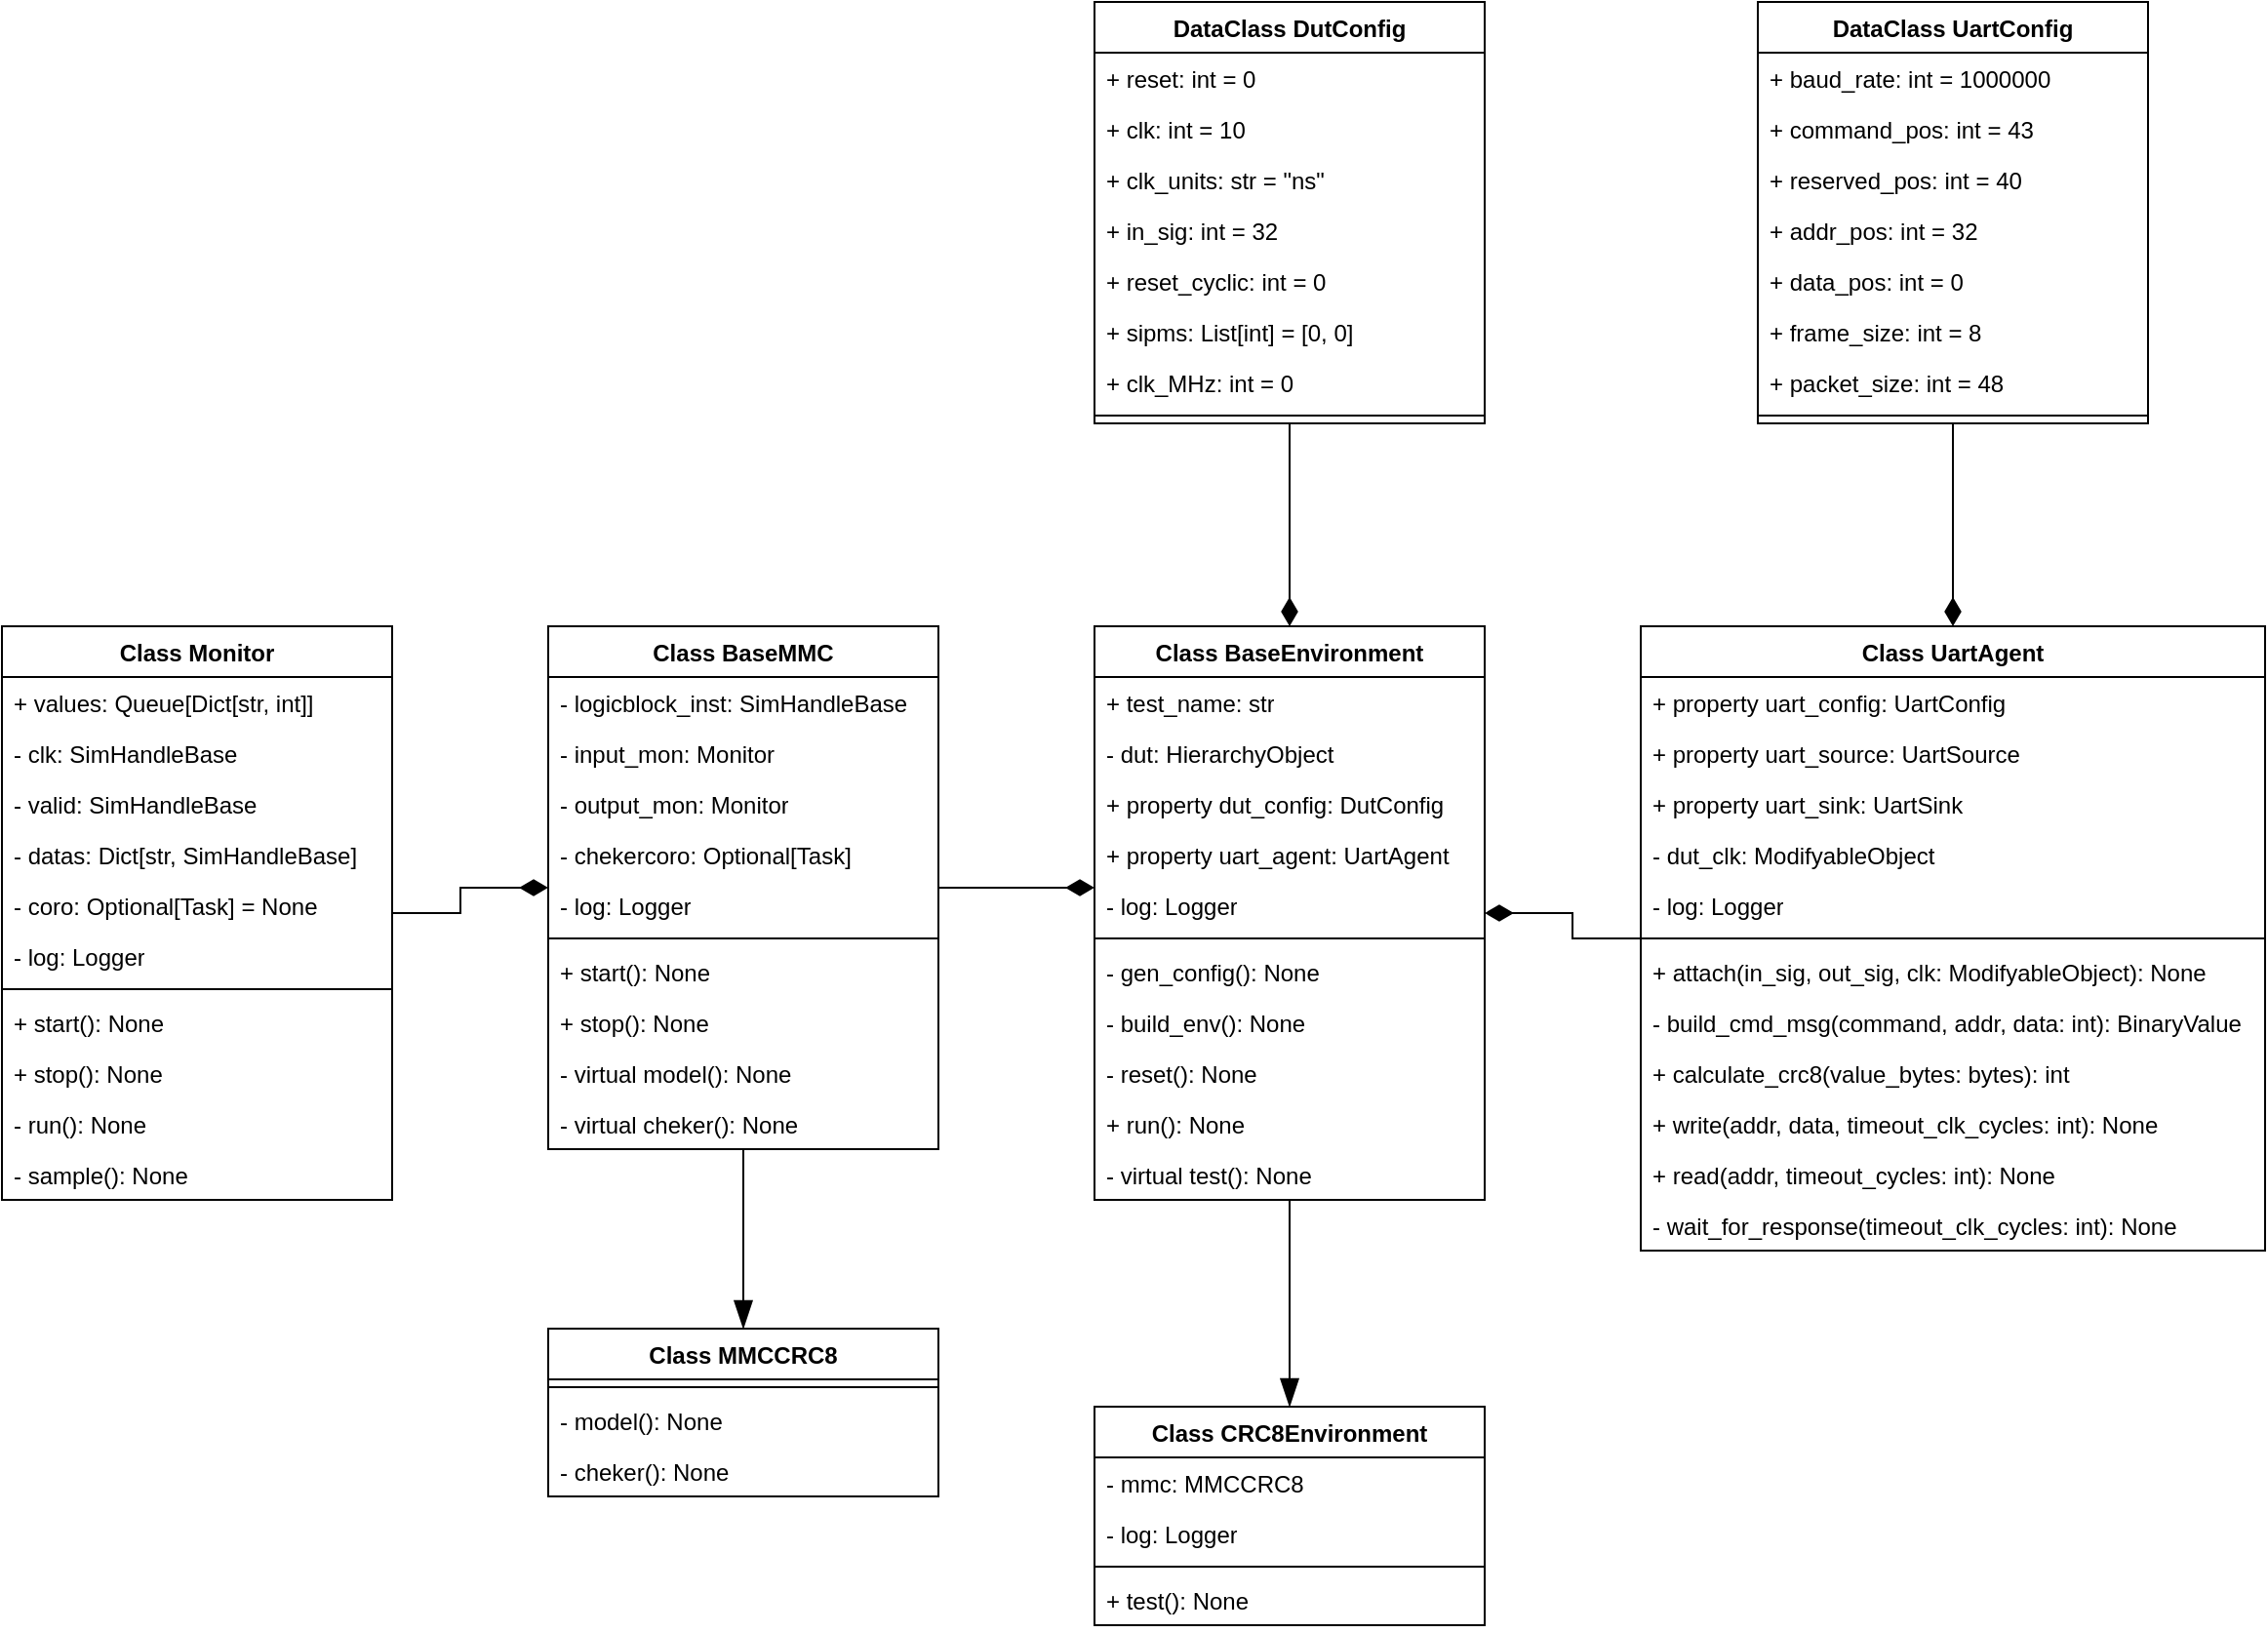<mxfile version="24.6.4" type="device">
  <diagram name="Page-1" id="F2ZsAoHiV-PUN_cPkCtB">
    <mxGraphModel dx="2583" dy="1136" grid="1" gridSize="10" guides="1" tooltips="1" connect="1" arrows="1" fold="1" page="1" pageScale="1" pageWidth="827" pageHeight="1169" math="0" shadow="0">
      <root>
        <mxCell id="0" />
        <mxCell id="1" parent="0" />
        <mxCell id="u92r6_KShtN7L8rAh1pT-31" style="edgeStyle=orthogonalEdgeStyle;rounded=0;orthogonalLoop=1;jettySize=auto;html=1;endSize=12;endArrow=blockThin;endFill=1;" edge="1" parent="1" source="uyQuNE3rtDT2LCzS4sLl-1" target="u92r6_KShtN7L8rAh1pT-19">
          <mxGeometry relative="1" as="geometry">
            <Array as="points">
              <mxPoint x="410" y="842" />
            </Array>
          </mxGeometry>
        </mxCell>
        <mxCell id="uyQuNE3rtDT2LCzS4sLl-1" value="Class BaseEnvironment" style="swimlane;fontStyle=1;align=center;verticalAlign=top;childLayout=stackLayout;horizontal=1;startSize=26;horizontalStack=0;resizeParent=1;resizeParentMax=0;resizeLast=0;collapsible=1;marginBottom=0;whiteSpace=wrap;html=1;" parent="1" vertex="1">
          <mxGeometry x="320" y="360" width="200" height="294" as="geometry" />
        </mxCell>
        <mxCell id="uyQuNE3rtDT2LCzS4sLl-2" value="+ test_name: str" style="text;strokeColor=none;fillColor=none;align=left;verticalAlign=top;spacingLeft=4;spacingRight=4;overflow=hidden;rotatable=0;points=[[0,0.5],[1,0.5]];portConstraint=eastwest;whiteSpace=wrap;html=1;" parent="uyQuNE3rtDT2LCzS4sLl-1" vertex="1">
          <mxGeometry y="26" width="200" height="26" as="geometry" />
        </mxCell>
        <mxCell id="uyQuNE3rtDT2LCzS4sLl-5" value="- dut: HierarchyObject" style="text;strokeColor=none;fillColor=none;align=left;verticalAlign=top;spacingLeft=4;spacingRight=4;overflow=hidden;rotatable=0;points=[[0,0.5],[1,0.5]];portConstraint=eastwest;whiteSpace=wrap;html=1;" parent="uyQuNE3rtDT2LCzS4sLl-1" vertex="1">
          <mxGeometry y="52" width="200" height="26" as="geometry" />
        </mxCell>
        <mxCell id="uyQuNE3rtDT2LCzS4sLl-6" value="+ property dut_config: DutConfig" style="text;strokeColor=none;fillColor=none;align=left;verticalAlign=top;spacingLeft=4;spacingRight=4;overflow=hidden;rotatable=0;points=[[0,0.5],[1,0.5]];portConstraint=eastwest;whiteSpace=wrap;html=1;" parent="uyQuNE3rtDT2LCzS4sLl-1" vertex="1">
          <mxGeometry y="78" width="200" height="26" as="geometry" />
        </mxCell>
        <mxCell id="uyQuNE3rtDT2LCzS4sLl-7" value="+ property uart_agent: UartAgent" style="text;strokeColor=none;fillColor=none;align=left;verticalAlign=top;spacingLeft=4;spacingRight=4;overflow=hidden;rotatable=0;points=[[0,0.5],[1,0.5]];portConstraint=eastwest;whiteSpace=wrap;html=1;" parent="uyQuNE3rtDT2LCzS4sLl-1" vertex="1">
          <mxGeometry y="104" width="200" height="26" as="geometry" />
        </mxCell>
        <mxCell id="u92r6_KShtN7L8rAh1pT-1" value="- log: Logger" style="text;strokeColor=none;fillColor=none;align=left;verticalAlign=top;spacingLeft=4;spacingRight=4;overflow=hidden;rotatable=0;points=[[0,0.5],[1,0.5]];portConstraint=eastwest;whiteSpace=wrap;html=1;" vertex="1" parent="uyQuNE3rtDT2LCzS4sLl-1">
          <mxGeometry y="130" width="200" height="26" as="geometry" />
        </mxCell>
        <mxCell id="uyQuNE3rtDT2LCzS4sLl-3" value="" style="line;strokeWidth=1;fillColor=none;align=left;verticalAlign=middle;spacingTop=-1;spacingLeft=3;spacingRight=3;rotatable=0;labelPosition=right;points=[];portConstraint=eastwest;strokeColor=inherit;" parent="uyQuNE3rtDT2LCzS4sLl-1" vertex="1">
          <mxGeometry y="156" width="200" height="8" as="geometry" />
        </mxCell>
        <mxCell id="uyQuNE3rtDT2LCzS4sLl-4" value="- gen_config(): None" style="text;strokeColor=none;fillColor=none;align=left;verticalAlign=top;spacingLeft=4;spacingRight=4;overflow=hidden;rotatable=0;points=[[0,0.5],[1,0.5]];portConstraint=eastwest;whiteSpace=wrap;html=1;" parent="uyQuNE3rtDT2LCzS4sLl-1" vertex="1">
          <mxGeometry y="164" width="200" height="26" as="geometry" />
        </mxCell>
        <mxCell id="uyQuNE3rtDT2LCzS4sLl-8" value="- build_env(): None" style="text;strokeColor=none;fillColor=none;align=left;verticalAlign=top;spacingLeft=4;spacingRight=4;overflow=hidden;rotatable=0;points=[[0,0.5],[1,0.5]];portConstraint=eastwest;whiteSpace=wrap;html=1;" parent="uyQuNE3rtDT2LCzS4sLl-1" vertex="1">
          <mxGeometry y="190" width="200" height="26" as="geometry" />
        </mxCell>
        <mxCell id="uyQuNE3rtDT2LCzS4sLl-9" value="- reset(): None" style="text;strokeColor=none;fillColor=none;align=left;verticalAlign=top;spacingLeft=4;spacingRight=4;overflow=hidden;rotatable=0;points=[[0,0.5],[1,0.5]];portConstraint=eastwest;whiteSpace=wrap;html=1;" parent="uyQuNE3rtDT2LCzS4sLl-1" vertex="1">
          <mxGeometry y="216" width="200" height="26" as="geometry" />
        </mxCell>
        <mxCell id="uyQuNE3rtDT2LCzS4sLl-10" value="+ run(): None" style="text;strokeColor=none;fillColor=none;align=left;verticalAlign=top;spacingLeft=4;spacingRight=4;overflow=hidden;rotatable=0;points=[[0,0.5],[1,0.5]];portConstraint=eastwest;whiteSpace=wrap;html=1;" parent="uyQuNE3rtDT2LCzS4sLl-1" vertex="1">
          <mxGeometry y="242" width="200" height="26" as="geometry" />
        </mxCell>
        <mxCell id="uyQuNE3rtDT2LCzS4sLl-11" value="- virtual test(): None" style="text;strokeColor=none;fillColor=none;align=left;verticalAlign=top;spacingLeft=4;spacingRight=4;overflow=hidden;rotatable=0;points=[[0,0.5],[1,0.5]];portConstraint=eastwest;whiteSpace=wrap;html=1;" parent="uyQuNE3rtDT2LCzS4sLl-1" vertex="1">
          <mxGeometry y="268" width="200" height="26" as="geometry" />
        </mxCell>
        <mxCell id="uyQuNE3rtDT2LCzS4sLl-23" style="edgeStyle=orthogonalEdgeStyle;rounded=0;orthogonalLoop=1;jettySize=auto;html=1;endArrow=diamondThin;endFill=1;endSize=12;" parent="1" source="uyQuNE3rtDT2LCzS4sLl-12" target="uyQuNE3rtDT2LCzS4sLl-1" edge="1">
          <mxGeometry relative="1" as="geometry" />
        </mxCell>
        <mxCell id="uyQuNE3rtDT2LCzS4sLl-12" value="Class UartAgent" style="swimlane;fontStyle=1;align=center;verticalAlign=top;childLayout=stackLayout;horizontal=1;startSize=26;horizontalStack=0;resizeParent=1;resizeParentMax=0;resizeLast=0;collapsible=1;marginBottom=0;whiteSpace=wrap;html=1;" parent="1" vertex="1">
          <mxGeometry x="600" y="360" width="320" height="320" as="geometry" />
        </mxCell>
        <mxCell id="uyQuNE3rtDT2LCzS4sLl-13" value="+ property uart_config: UartConfig" style="text;strokeColor=none;fillColor=none;align=left;verticalAlign=top;spacingLeft=4;spacingRight=4;overflow=hidden;rotatable=0;points=[[0,0.5],[1,0.5]];portConstraint=eastwest;whiteSpace=wrap;html=1;" parent="uyQuNE3rtDT2LCzS4sLl-12" vertex="1">
          <mxGeometry y="26" width="320" height="26" as="geometry" />
        </mxCell>
        <mxCell id="uyQuNE3rtDT2LCzS4sLl-14" value="+ property uart_source: UartSource" style="text;strokeColor=none;fillColor=none;align=left;verticalAlign=top;spacingLeft=4;spacingRight=4;overflow=hidden;rotatable=0;points=[[0,0.5],[1,0.5]];portConstraint=eastwest;whiteSpace=wrap;html=1;" parent="uyQuNE3rtDT2LCzS4sLl-12" vertex="1">
          <mxGeometry y="52" width="320" height="26" as="geometry" />
        </mxCell>
        <mxCell id="uyQuNE3rtDT2LCzS4sLl-15" value="+ property uart_sink: UartSink" style="text;strokeColor=none;fillColor=none;align=left;verticalAlign=top;spacingLeft=4;spacingRight=4;overflow=hidden;rotatable=0;points=[[0,0.5],[1,0.5]];portConstraint=eastwest;whiteSpace=wrap;html=1;" parent="uyQuNE3rtDT2LCzS4sLl-12" vertex="1">
          <mxGeometry y="78" width="320" height="26" as="geometry" />
        </mxCell>
        <mxCell id="uyQuNE3rtDT2LCzS4sLl-16" value="- dut_clk: ModifyableObject" style="text;strokeColor=none;fillColor=none;align=left;verticalAlign=top;spacingLeft=4;spacingRight=4;overflow=hidden;rotatable=0;points=[[0,0.5],[1,0.5]];portConstraint=eastwest;whiteSpace=wrap;html=1;" parent="uyQuNE3rtDT2LCzS4sLl-12" vertex="1">
          <mxGeometry y="104" width="320" height="26" as="geometry" />
        </mxCell>
        <mxCell id="u92r6_KShtN7L8rAh1pT-3" value="- log: Logger" style="text;strokeColor=none;fillColor=none;align=left;verticalAlign=top;spacingLeft=4;spacingRight=4;overflow=hidden;rotatable=0;points=[[0,0.5],[1,0.5]];portConstraint=eastwest;whiteSpace=wrap;html=1;" vertex="1" parent="uyQuNE3rtDT2LCzS4sLl-12">
          <mxGeometry y="130" width="320" height="26" as="geometry" />
        </mxCell>
        <mxCell id="uyQuNE3rtDT2LCzS4sLl-17" value="" style="line;strokeWidth=1;fillColor=none;align=left;verticalAlign=middle;spacingTop=-1;spacingLeft=3;spacingRight=3;rotatable=0;labelPosition=right;points=[];portConstraint=eastwest;strokeColor=inherit;" parent="uyQuNE3rtDT2LCzS4sLl-12" vertex="1">
          <mxGeometry y="156" width="320" height="8" as="geometry" />
        </mxCell>
        <mxCell id="uyQuNE3rtDT2LCzS4sLl-18" value="+ attach(in_sig, out_sig, clk: ModifyableObject): None" style="text;strokeColor=none;fillColor=none;align=left;verticalAlign=top;spacingLeft=4;spacingRight=4;overflow=hidden;rotatable=0;points=[[0,0.5],[1,0.5]];portConstraint=eastwest;whiteSpace=wrap;html=1;" parent="uyQuNE3rtDT2LCzS4sLl-12" vertex="1">
          <mxGeometry y="164" width="320" height="26" as="geometry" />
        </mxCell>
        <mxCell id="uyQuNE3rtDT2LCzS4sLl-19" value="- build_cmd_msg(command, addr, data: int): BinaryValue" style="text;strokeColor=none;fillColor=none;align=left;verticalAlign=top;spacingLeft=4;spacingRight=4;overflow=hidden;rotatable=0;points=[[0,0.5],[1,0.5]];portConstraint=eastwest;whiteSpace=wrap;html=1;" parent="uyQuNE3rtDT2LCzS4sLl-12" vertex="1">
          <mxGeometry y="190" width="320" height="26" as="geometry" />
        </mxCell>
        <mxCell id="uyQuNE3rtDT2LCzS4sLl-20" value="+ calculate_crc8(value_bytes: bytes): int" style="text;strokeColor=none;fillColor=none;align=left;verticalAlign=top;spacingLeft=4;spacingRight=4;overflow=hidden;rotatable=0;points=[[0,0.5],[1,0.5]];portConstraint=eastwest;whiteSpace=wrap;html=1;" parent="uyQuNE3rtDT2LCzS4sLl-12" vertex="1">
          <mxGeometry y="216" width="320" height="26" as="geometry" />
        </mxCell>
        <mxCell id="uyQuNE3rtDT2LCzS4sLl-21" value="+ write(addr, data, timeout_clk_cycles: int): None" style="text;strokeColor=none;fillColor=none;align=left;verticalAlign=top;spacingLeft=4;spacingRight=4;overflow=hidden;rotatable=0;points=[[0,0.5],[1,0.5]];portConstraint=eastwest;whiteSpace=wrap;html=1;" parent="uyQuNE3rtDT2LCzS4sLl-12" vertex="1">
          <mxGeometry y="242" width="320" height="26" as="geometry" />
        </mxCell>
        <mxCell id="uyQuNE3rtDT2LCzS4sLl-24" value="+ read(addr, timeout_cycles: int): None" style="text;strokeColor=none;fillColor=none;align=left;verticalAlign=top;spacingLeft=4;spacingRight=4;overflow=hidden;rotatable=0;points=[[0,0.5],[1,0.5]];portConstraint=eastwest;whiteSpace=wrap;html=1;" parent="uyQuNE3rtDT2LCzS4sLl-12" vertex="1">
          <mxGeometry y="268" width="320" height="26" as="geometry" />
        </mxCell>
        <mxCell id="uyQuNE3rtDT2LCzS4sLl-22" value="- wait_for_response(timeout_clk_cycles: int): None" style="text;strokeColor=none;fillColor=none;align=left;verticalAlign=top;spacingLeft=4;spacingRight=4;overflow=hidden;rotatable=0;points=[[0,0.5],[1,0.5]];portConstraint=eastwest;whiteSpace=wrap;html=1;" parent="uyQuNE3rtDT2LCzS4sLl-12" vertex="1">
          <mxGeometry y="294" width="320" height="26" as="geometry" />
        </mxCell>
        <mxCell id="uyQuNE3rtDT2LCzS4sLl-54" style="edgeStyle=orthogonalEdgeStyle;rounded=0;orthogonalLoop=1;jettySize=auto;html=1;endSize=12;endArrow=diamondThin;endFill=1;" parent="1" source="uyQuNE3rtDT2LCzS4sLl-26" target="uyQuNE3rtDT2LCzS4sLl-12" edge="1">
          <mxGeometry relative="1" as="geometry" />
        </mxCell>
        <mxCell id="uyQuNE3rtDT2LCzS4sLl-26" value="DataClass UartConfig" style="swimlane;fontStyle=1;align=center;verticalAlign=top;childLayout=stackLayout;horizontal=1;startSize=26;horizontalStack=0;resizeParent=1;resizeParentMax=0;resizeLast=0;collapsible=1;marginBottom=0;whiteSpace=wrap;html=1;" parent="1" vertex="1">
          <mxGeometry x="660" y="40" width="200" height="216" as="geometry" />
        </mxCell>
        <mxCell id="uyQuNE3rtDT2LCzS4sLl-27" value="+ baud_rate: int = 1000000" style="text;strokeColor=none;fillColor=none;align=left;verticalAlign=top;spacingLeft=4;spacingRight=4;overflow=hidden;rotatable=0;points=[[0,0.5],[1,0.5]];portConstraint=eastwest;whiteSpace=wrap;html=1;" parent="uyQuNE3rtDT2LCzS4sLl-26" vertex="1">
          <mxGeometry y="26" width="200" height="26" as="geometry" />
        </mxCell>
        <mxCell id="uyQuNE3rtDT2LCzS4sLl-28" value="+ command_pos: int = 43" style="text;strokeColor=none;fillColor=none;align=left;verticalAlign=top;spacingLeft=4;spacingRight=4;overflow=hidden;rotatable=0;points=[[0,0.5],[1,0.5]];portConstraint=eastwest;whiteSpace=wrap;html=1;" parent="uyQuNE3rtDT2LCzS4sLl-26" vertex="1">
          <mxGeometry y="52" width="200" height="26" as="geometry" />
        </mxCell>
        <mxCell id="uyQuNE3rtDT2LCzS4sLl-29" value="+ reserved_pos: int = 40" style="text;strokeColor=none;fillColor=none;align=left;verticalAlign=top;spacingLeft=4;spacingRight=4;overflow=hidden;rotatable=0;points=[[0,0.5],[1,0.5]];portConstraint=eastwest;whiteSpace=wrap;html=1;" parent="uyQuNE3rtDT2LCzS4sLl-26" vertex="1">
          <mxGeometry y="78" width="200" height="26" as="geometry" />
        </mxCell>
        <mxCell id="uyQuNE3rtDT2LCzS4sLl-30" value="+ addr_pos: int = 32" style="text;strokeColor=none;fillColor=none;align=left;verticalAlign=top;spacingLeft=4;spacingRight=4;overflow=hidden;rotatable=0;points=[[0,0.5],[1,0.5]];portConstraint=eastwest;whiteSpace=wrap;html=1;" parent="uyQuNE3rtDT2LCzS4sLl-26" vertex="1">
          <mxGeometry y="104" width="200" height="26" as="geometry" />
        </mxCell>
        <mxCell id="uyQuNE3rtDT2LCzS4sLl-41" value="+ data_pos: int = 0" style="text;strokeColor=none;fillColor=none;align=left;verticalAlign=top;spacingLeft=4;spacingRight=4;overflow=hidden;rotatable=0;points=[[0,0.5],[1,0.5]];portConstraint=eastwest;whiteSpace=wrap;html=1;" parent="uyQuNE3rtDT2LCzS4sLl-26" vertex="1">
          <mxGeometry y="130" width="200" height="26" as="geometry" />
        </mxCell>
        <mxCell id="uyQuNE3rtDT2LCzS4sLl-42" value="+ frame_size: int = 8" style="text;strokeColor=none;fillColor=none;align=left;verticalAlign=top;spacingLeft=4;spacingRight=4;overflow=hidden;rotatable=0;points=[[0,0.5],[1,0.5]];portConstraint=eastwest;whiteSpace=wrap;html=1;" parent="uyQuNE3rtDT2LCzS4sLl-26" vertex="1">
          <mxGeometry y="156" width="200" height="26" as="geometry" />
        </mxCell>
        <mxCell id="uyQuNE3rtDT2LCzS4sLl-43" value="+ packet_size: int = 48" style="text;strokeColor=none;fillColor=none;align=left;verticalAlign=top;spacingLeft=4;spacingRight=4;overflow=hidden;rotatable=0;points=[[0,0.5],[1,0.5]];portConstraint=eastwest;whiteSpace=wrap;html=1;" parent="uyQuNE3rtDT2LCzS4sLl-26" vertex="1">
          <mxGeometry y="182" width="200" height="26" as="geometry" />
        </mxCell>
        <mxCell id="uyQuNE3rtDT2LCzS4sLl-31" value="" style="line;strokeWidth=1;fillColor=none;align=left;verticalAlign=middle;spacingTop=-1;spacingLeft=3;spacingRight=3;rotatable=0;labelPosition=right;points=[];portConstraint=eastwest;strokeColor=inherit;" parent="uyQuNE3rtDT2LCzS4sLl-26" vertex="1">
          <mxGeometry y="208" width="200" height="8" as="geometry" />
        </mxCell>
        <mxCell id="uyQuNE3rtDT2LCzS4sLl-53" style="edgeStyle=orthogonalEdgeStyle;rounded=0;orthogonalLoop=1;jettySize=auto;html=1;endArrow=diamondThin;endFill=1;endSize=12;" parent="1" source="uyQuNE3rtDT2LCzS4sLl-44" target="uyQuNE3rtDT2LCzS4sLl-1" edge="1">
          <mxGeometry relative="1" as="geometry" />
        </mxCell>
        <mxCell id="uyQuNE3rtDT2LCzS4sLl-44" value="DataClass DutConfig" style="swimlane;fontStyle=1;align=center;verticalAlign=top;childLayout=stackLayout;horizontal=1;startSize=26;horizontalStack=0;resizeParent=1;resizeParentMax=0;resizeLast=0;collapsible=1;marginBottom=0;whiteSpace=wrap;html=1;" parent="1" vertex="1">
          <mxGeometry x="320" y="40" width="200" height="216" as="geometry" />
        </mxCell>
        <mxCell id="uyQuNE3rtDT2LCzS4sLl-45" value="+ reset: int = 0" style="text;strokeColor=none;fillColor=none;align=left;verticalAlign=top;spacingLeft=4;spacingRight=4;overflow=hidden;rotatable=0;points=[[0,0.5],[1,0.5]];portConstraint=eastwest;whiteSpace=wrap;html=1;" parent="uyQuNE3rtDT2LCzS4sLl-44" vertex="1">
          <mxGeometry y="26" width="200" height="26" as="geometry" />
        </mxCell>
        <mxCell id="uyQuNE3rtDT2LCzS4sLl-46" value="+ clk: int = 10" style="text;strokeColor=none;fillColor=none;align=left;verticalAlign=top;spacingLeft=4;spacingRight=4;overflow=hidden;rotatable=0;points=[[0,0.5],[1,0.5]];portConstraint=eastwest;whiteSpace=wrap;html=1;" parent="uyQuNE3rtDT2LCzS4sLl-44" vertex="1">
          <mxGeometry y="52" width="200" height="26" as="geometry" />
        </mxCell>
        <mxCell id="uyQuNE3rtDT2LCzS4sLl-47" value="+ clk_units: str = &quot;ns&quot;" style="text;strokeColor=none;fillColor=none;align=left;verticalAlign=top;spacingLeft=4;spacingRight=4;overflow=hidden;rotatable=0;points=[[0,0.5],[1,0.5]];portConstraint=eastwest;whiteSpace=wrap;html=1;" parent="uyQuNE3rtDT2LCzS4sLl-44" vertex="1">
          <mxGeometry y="78" width="200" height="26" as="geometry" />
        </mxCell>
        <mxCell id="uyQuNE3rtDT2LCzS4sLl-48" value="+ in_sig: int = 32" style="text;strokeColor=none;fillColor=none;align=left;verticalAlign=top;spacingLeft=4;spacingRight=4;overflow=hidden;rotatable=0;points=[[0,0.5],[1,0.5]];portConstraint=eastwest;whiteSpace=wrap;html=1;" parent="uyQuNE3rtDT2LCzS4sLl-44" vertex="1">
          <mxGeometry y="104" width="200" height="26" as="geometry" />
        </mxCell>
        <mxCell id="uyQuNE3rtDT2LCzS4sLl-49" value="+ reset_cyclic: int = 0" style="text;strokeColor=none;fillColor=none;align=left;verticalAlign=top;spacingLeft=4;spacingRight=4;overflow=hidden;rotatable=0;points=[[0,0.5],[1,0.5]];portConstraint=eastwest;whiteSpace=wrap;html=1;" parent="uyQuNE3rtDT2LCzS4sLl-44" vertex="1">
          <mxGeometry y="130" width="200" height="26" as="geometry" />
        </mxCell>
        <mxCell id="uyQuNE3rtDT2LCzS4sLl-50" value="+ sipms: List[int] = [0, 0]" style="text;strokeColor=none;fillColor=none;align=left;verticalAlign=top;spacingLeft=4;spacingRight=4;overflow=hidden;rotatable=0;points=[[0,0.5],[1,0.5]];portConstraint=eastwest;whiteSpace=wrap;html=1;" parent="uyQuNE3rtDT2LCzS4sLl-44" vertex="1">
          <mxGeometry y="156" width="200" height="26" as="geometry" />
        </mxCell>
        <mxCell id="uyQuNE3rtDT2LCzS4sLl-51" value="+ clk_MHz: int = 0" style="text;strokeColor=none;fillColor=none;align=left;verticalAlign=top;spacingLeft=4;spacingRight=4;overflow=hidden;rotatable=0;points=[[0,0.5],[1,0.5]];portConstraint=eastwest;whiteSpace=wrap;html=1;" parent="uyQuNE3rtDT2LCzS4sLl-44" vertex="1">
          <mxGeometry y="182" width="200" height="26" as="geometry" />
        </mxCell>
        <mxCell id="uyQuNE3rtDT2LCzS4sLl-52" value="" style="line;strokeWidth=1;fillColor=none;align=left;verticalAlign=middle;spacingTop=-1;spacingLeft=3;spacingRight=3;rotatable=0;labelPosition=right;points=[];portConstraint=eastwest;strokeColor=inherit;" parent="uyQuNE3rtDT2LCzS4sLl-44" vertex="1">
          <mxGeometry y="208" width="200" height="8" as="geometry" />
        </mxCell>
        <mxCell id="u92r6_KShtN7L8rAh1pT-32" style="edgeStyle=orthogonalEdgeStyle;rounded=0;orthogonalLoop=1;jettySize=auto;html=1;endArrow=diamondThin;endFill=1;endSize=12;" edge="1" parent="1" source="uyQuNE3rtDT2LCzS4sLl-55" target="u92r6_KShtN7L8rAh1pT-6">
          <mxGeometry relative="1" as="geometry" />
        </mxCell>
        <mxCell id="uyQuNE3rtDT2LCzS4sLl-55" value="Class Monitor" style="swimlane;fontStyle=1;align=center;verticalAlign=top;childLayout=stackLayout;horizontal=1;startSize=26;horizontalStack=0;resizeParent=1;resizeParentMax=0;resizeLast=0;collapsible=1;marginBottom=0;whiteSpace=wrap;html=1;" parent="1" vertex="1">
          <mxGeometry x="-240" y="360" width="200" height="294" as="geometry" />
        </mxCell>
        <mxCell id="uyQuNE3rtDT2LCzS4sLl-56" value="+ values: Queue[Dict[str, int]]" style="text;strokeColor=none;fillColor=none;align=left;verticalAlign=top;spacingLeft=4;spacingRight=4;overflow=hidden;rotatable=0;points=[[0,0.5],[1,0.5]];portConstraint=eastwest;whiteSpace=wrap;html=1;" parent="uyQuNE3rtDT2LCzS4sLl-55" vertex="1">
          <mxGeometry y="26" width="200" height="26" as="geometry" />
        </mxCell>
        <mxCell id="uyQuNE3rtDT2LCzS4sLl-57" value="- clk: SimHandleBase" style="text;strokeColor=none;fillColor=none;align=left;verticalAlign=top;spacingLeft=4;spacingRight=4;overflow=hidden;rotatable=0;points=[[0,0.5],[1,0.5]];portConstraint=eastwest;whiteSpace=wrap;html=1;" parent="uyQuNE3rtDT2LCzS4sLl-55" vertex="1">
          <mxGeometry y="52" width="200" height="26" as="geometry" />
        </mxCell>
        <mxCell id="uyQuNE3rtDT2LCzS4sLl-58" value="- valid: SimHandleBase" style="text;strokeColor=none;fillColor=none;align=left;verticalAlign=top;spacingLeft=4;spacingRight=4;overflow=hidden;rotatable=0;points=[[0,0.5],[1,0.5]];portConstraint=eastwest;whiteSpace=wrap;html=1;" parent="uyQuNE3rtDT2LCzS4sLl-55" vertex="1">
          <mxGeometry y="78" width="200" height="26" as="geometry" />
        </mxCell>
        <mxCell id="u92r6_KShtN7L8rAh1pT-5" value="- datas: Dict[str, SimHandleBase]" style="text;strokeColor=none;fillColor=none;align=left;verticalAlign=top;spacingLeft=4;spacingRight=4;overflow=hidden;rotatable=0;points=[[0,0.5],[1,0.5]];portConstraint=eastwest;whiteSpace=wrap;html=1;" vertex="1" parent="uyQuNE3rtDT2LCzS4sLl-55">
          <mxGeometry y="104" width="200" height="26" as="geometry" />
        </mxCell>
        <mxCell id="uyQuNE3rtDT2LCzS4sLl-59" value="- coro: Optional[Task] = None" style="text;strokeColor=none;fillColor=none;align=left;verticalAlign=top;spacingLeft=4;spacingRight=4;overflow=hidden;rotatable=0;points=[[0,0.5],[1,0.5]];portConstraint=eastwest;whiteSpace=wrap;html=1;" parent="uyQuNE3rtDT2LCzS4sLl-55" vertex="1">
          <mxGeometry y="130" width="200" height="26" as="geometry" />
        </mxCell>
        <mxCell id="u92r6_KShtN7L8rAh1pT-2" value="- log: Logger" style="text;strokeColor=none;fillColor=none;align=left;verticalAlign=top;spacingLeft=4;spacingRight=4;overflow=hidden;rotatable=0;points=[[0,0.5],[1,0.5]];portConstraint=eastwest;whiteSpace=wrap;html=1;" vertex="1" parent="uyQuNE3rtDT2LCzS4sLl-55">
          <mxGeometry y="156" width="200" height="26" as="geometry" />
        </mxCell>
        <mxCell id="uyQuNE3rtDT2LCzS4sLl-60" value="" style="line;strokeWidth=1;fillColor=none;align=left;verticalAlign=middle;spacingTop=-1;spacingLeft=3;spacingRight=3;rotatable=0;labelPosition=right;points=[];portConstraint=eastwest;strokeColor=inherit;" parent="uyQuNE3rtDT2LCzS4sLl-55" vertex="1">
          <mxGeometry y="182" width="200" height="8" as="geometry" />
        </mxCell>
        <mxCell id="uyQuNE3rtDT2LCzS4sLl-61" value="+ start(): None" style="text;strokeColor=none;fillColor=none;align=left;verticalAlign=top;spacingLeft=4;spacingRight=4;overflow=hidden;rotatable=0;points=[[0,0.5],[1,0.5]];portConstraint=eastwest;whiteSpace=wrap;html=1;" parent="uyQuNE3rtDT2LCzS4sLl-55" vertex="1">
          <mxGeometry y="190" width="200" height="26" as="geometry" />
        </mxCell>
        <mxCell id="uyQuNE3rtDT2LCzS4sLl-62" value="+ stop(): None" style="text;strokeColor=none;fillColor=none;align=left;verticalAlign=top;spacingLeft=4;spacingRight=4;overflow=hidden;rotatable=0;points=[[0,0.5],[1,0.5]];portConstraint=eastwest;whiteSpace=wrap;html=1;" parent="uyQuNE3rtDT2LCzS4sLl-55" vertex="1">
          <mxGeometry y="216" width="200" height="26" as="geometry" />
        </mxCell>
        <mxCell id="uyQuNE3rtDT2LCzS4sLl-63" value="- run(): None" style="text;strokeColor=none;fillColor=none;align=left;verticalAlign=top;spacingLeft=4;spacingRight=4;overflow=hidden;rotatable=0;points=[[0,0.5],[1,0.5]];portConstraint=eastwest;whiteSpace=wrap;html=1;" parent="uyQuNE3rtDT2LCzS4sLl-55" vertex="1">
          <mxGeometry y="242" width="200" height="26" as="geometry" />
        </mxCell>
        <mxCell id="uyQuNE3rtDT2LCzS4sLl-64" value="- sample(): None" style="text;strokeColor=none;fillColor=none;align=left;verticalAlign=top;spacingLeft=4;spacingRight=4;overflow=hidden;rotatable=0;points=[[0,0.5],[1,0.5]];portConstraint=eastwest;whiteSpace=wrap;html=1;" parent="uyQuNE3rtDT2LCzS4sLl-55" vertex="1">
          <mxGeometry y="268" width="200" height="26" as="geometry" />
        </mxCell>
        <mxCell id="u92r6_KShtN7L8rAh1pT-30" style="edgeStyle=orthogonalEdgeStyle;rounded=0;orthogonalLoop=1;jettySize=auto;html=1;endArrow=diamondThin;endFill=1;endSize=12;" edge="1" parent="1" source="u92r6_KShtN7L8rAh1pT-6" target="uyQuNE3rtDT2LCzS4sLl-1">
          <mxGeometry relative="1" as="geometry">
            <Array as="points">
              <mxPoint x="160" y="507" />
              <mxPoint x="160" y="507" />
            </Array>
          </mxGeometry>
        </mxCell>
        <mxCell id="u92r6_KShtN7L8rAh1pT-45" style="edgeStyle=orthogonalEdgeStyle;rounded=0;orthogonalLoop=1;jettySize=auto;html=1;endArrow=blockThin;endFill=1;endSize=12;" edge="1" parent="1" source="u92r6_KShtN7L8rAh1pT-6" target="u92r6_KShtN7L8rAh1pT-34">
          <mxGeometry relative="1" as="geometry" />
        </mxCell>
        <mxCell id="u92r6_KShtN7L8rAh1pT-6" value="Class BaseMMC" style="swimlane;fontStyle=1;align=center;verticalAlign=top;childLayout=stackLayout;horizontal=1;startSize=26;horizontalStack=0;resizeParent=1;resizeParentMax=0;resizeLast=0;collapsible=1;marginBottom=0;whiteSpace=wrap;html=1;" vertex="1" parent="1">
          <mxGeometry x="40" y="360" width="200" height="268" as="geometry" />
        </mxCell>
        <mxCell id="u92r6_KShtN7L8rAh1pT-7" value="- logicblock_inst: SimHandleBase" style="text;strokeColor=none;fillColor=none;align=left;verticalAlign=top;spacingLeft=4;spacingRight=4;overflow=hidden;rotatable=0;points=[[0,0.5],[1,0.5]];portConstraint=eastwest;whiteSpace=wrap;html=1;" vertex="1" parent="u92r6_KShtN7L8rAh1pT-6">
          <mxGeometry y="26" width="200" height="26" as="geometry" />
        </mxCell>
        <mxCell id="u92r6_KShtN7L8rAh1pT-9" value="- input_mon: Monitor" style="text;strokeColor=none;fillColor=none;align=left;verticalAlign=top;spacingLeft=4;spacingRight=4;overflow=hidden;rotatable=0;points=[[0,0.5],[1,0.5]];portConstraint=eastwest;whiteSpace=wrap;html=1;" vertex="1" parent="u92r6_KShtN7L8rAh1pT-6">
          <mxGeometry y="52" width="200" height="26" as="geometry" />
        </mxCell>
        <mxCell id="u92r6_KShtN7L8rAh1pT-10" value="- output_mon: Monitor" style="text;strokeColor=none;fillColor=none;align=left;verticalAlign=top;spacingLeft=4;spacingRight=4;overflow=hidden;rotatable=0;points=[[0,0.5],[1,0.5]];portConstraint=eastwest;whiteSpace=wrap;html=1;" vertex="1" parent="u92r6_KShtN7L8rAh1pT-6">
          <mxGeometry y="78" width="200" height="26" as="geometry" />
        </mxCell>
        <mxCell id="u92r6_KShtN7L8rAh1pT-11" value="- chekercoro: Optional[Task]" style="text;strokeColor=none;fillColor=none;align=left;verticalAlign=top;spacingLeft=4;spacingRight=4;overflow=hidden;rotatable=0;points=[[0,0.5],[1,0.5]];portConstraint=eastwest;whiteSpace=wrap;html=1;" vertex="1" parent="u92r6_KShtN7L8rAh1pT-6">
          <mxGeometry y="104" width="200" height="26" as="geometry" />
        </mxCell>
        <mxCell id="u92r6_KShtN7L8rAh1pT-12" value="- log: Logger" style="text;strokeColor=none;fillColor=none;align=left;verticalAlign=top;spacingLeft=4;spacingRight=4;overflow=hidden;rotatable=0;points=[[0,0.5],[1,0.5]];portConstraint=eastwest;whiteSpace=wrap;html=1;" vertex="1" parent="u92r6_KShtN7L8rAh1pT-6">
          <mxGeometry y="130" width="200" height="26" as="geometry" />
        </mxCell>
        <mxCell id="u92r6_KShtN7L8rAh1pT-13" value="" style="line;strokeWidth=1;fillColor=none;align=left;verticalAlign=middle;spacingTop=-1;spacingLeft=3;spacingRight=3;rotatable=0;labelPosition=right;points=[];portConstraint=eastwest;strokeColor=inherit;" vertex="1" parent="u92r6_KShtN7L8rAh1pT-6">
          <mxGeometry y="156" width="200" height="8" as="geometry" />
        </mxCell>
        <mxCell id="u92r6_KShtN7L8rAh1pT-14" value="+ start(): None" style="text;strokeColor=none;fillColor=none;align=left;verticalAlign=top;spacingLeft=4;spacingRight=4;overflow=hidden;rotatable=0;points=[[0,0.5],[1,0.5]];portConstraint=eastwest;whiteSpace=wrap;html=1;" vertex="1" parent="u92r6_KShtN7L8rAh1pT-6">
          <mxGeometry y="164" width="200" height="26" as="geometry" />
        </mxCell>
        <mxCell id="u92r6_KShtN7L8rAh1pT-15" value="+ stop(): None" style="text;strokeColor=none;fillColor=none;align=left;verticalAlign=top;spacingLeft=4;spacingRight=4;overflow=hidden;rotatable=0;points=[[0,0.5],[1,0.5]];portConstraint=eastwest;whiteSpace=wrap;html=1;" vertex="1" parent="u92r6_KShtN7L8rAh1pT-6">
          <mxGeometry y="190" width="200" height="26" as="geometry" />
        </mxCell>
        <mxCell id="u92r6_KShtN7L8rAh1pT-8" value="- virtual model(): None" style="text;strokeColor=none;fillColor=none;align=left;verticalAlign=top;spacingLeft=4;spacingRight=4;overflow=hidden;rotatable=0;points=[[0,0.5],[1,0.5]];portConstraint=eastwest;whiteSpace=wrap;html=1;" vertex="1" parent="u92r6_KShtN7L8rAh1pT-6">
          <mxGeometry y="216" width="200" height="26" as="geometry" />
        </mxCell>
        <mxCell id="u92r6_KShtN7L8rAh1pT-33" value="- virtual cheker(): None" style="text;strokeColor=none;fillColor=none;align=left;verticalAlign=top;spacingLeft=4;spacingRight=4;overflow=hidden;rotatable=0;points=[[0,0.5],[1,0.5]];portConstraint=eastwest;whiteSpace=wrap;html=1;" vertex="1" parent="u92r6_KShtN7L8rAh1pT-6">
          <mxGeometry y="242" width="200" height="26" as="geometry" />
        </mxCell>
        <mxCell id="u92r6_KShtN7L8rAh1pT-19" value="Class CRC8Environment" style="swimlane;fontStyle=1;align=center;verticalAlign=top;childLayout=stackLayout;horizontal=1;startSize=26;horizontalStack=0;resizeParent=1;resizeParentMax=0;resizeLast=0;collapsible=1;marginBottom=0;whiteSpace=wrap;html=1;" vertex="1" parent="1">
          <mxGeometry x="320" y="760" width="200" height="112" as="geometry" />
        </mxCell>
        <mxCell id="u92r6_KShtN7L8rAh1pT-24" value="- mmc: MMCCRC8" style="text;align=left;verticalAlign=top;spacingLeft=4;spacingRight=4;overflow=hidden;rotatable=0;points=[[0,0.5],[1,0.5]];portConstraint=eastwest;whiteSpace=wrap;html=1;" vertex="1" parent="u92r6_KShtN7L8rAh1pT-19">
          <mxGeometry y="26" width="200" height="26" as="geometry" />
        </mxCell>
        <mxCell id="u92r6_KShtN7L8rAh1pT-25" value="- log: Logger" style="text;align=left;verticalAlign=top;spacingLeft=4;spacingRight=4;overflow=hidden;rotatable=0;points=[[0,0.5],[1,0.5]];portConstraint=eastwest;whiteSpace=wrap;html=1;" vertex="1" parent="u92r6_KShtN7L8rAh1pT-19">
          <mxGeometry y="52" width="200" height="26" as="geometry" />
        </mxCell>
        <mxCell id="u92r6_KShtN7L8rAh1pT-26" value="" style="line;strokeWidth=1;align=left;verticalAlign=middle;spacingTop=-1;spacingLeft=3;spacingRight=3;rotatable=0;labelPosition=right;points=[];portConstraint=eastwest;" vertex="1" parent="u92r6_KShtN7L8rAh1pT-19">
          <mxGeometry y="78" width="200" height="8" as="geometry" />
        </mxCell>
        <mxCell id="u92r6_KShtN7L8rAh1pT-27" value="+ test(): None" style="text;align=left;verticalAlign=top;spacingLeft=4;spacingRight=4;overflow=hidden;rotatable=0;points=[[0,0.5],[1,0.5]];portConstraint=eastwest;whiteSpace=wrap;html=1;" vertex="1" parent="u92r6_KShtN7L8rAh1pT-19">
          <mxGeometry y="86" width="200" height="26" as="geometry" />
        </mxCell>
        <mxCell id="u92r6_KShtN7L8rAh1pT-34" value="Class MMCCRC8" style="swimlane;fontStyle=1;align=center;verticalAlign=top;childLayout=stackLayout;horizontal=1;startSize=26;horizontalStack=0;resizeParent=1;resizeParentMax=0;resizeLast=0;collapsible=1;marginBottom=0;whiteSpace=wrap;html=1;" vertex="1" parent="1">
          <mxGeometry x="40" y="720" width="200" height="86" as="geometry" />
        </mxCell>
        <mxCell id="u92r6_KShtN7L8rAh1pT-40" value="" style="line;strokeWidth=1;align=left;verticalAlign=middle;spacingTop=-1;spacingLeft=3;spacingRight=3;rotatable=0;labelPosition=right;points=[];portConstraint=eastwest;" vertex="1" parent="u92r6_KShtN7L8rAh1pT-34">
          <mxGeometry y="26" width="200" height="8" as="geometry" />
        </mxCell>
        <mxCell id="u92r6_KShtN7L8rAh1pT-43" value="- model(): None" style="text;align=left;verticalAlign=top;spacingLeft=4;spacingRight=4;overflow=hidden;rotatable=0;points=[[0,0.5],[1,0.5]];portConstraint=eastwest;whiteSpace=wrap;html=1;" vertex="1" parent="u92r6_KShtN7L8rAh1pT-34">
          <mxGeometry y="34" width="200" height="26" as="geometry" />
        </mxCell>
        <mxCell id="u92r6_KShtN7L8rAh1pT-44" value="- cheker(): None" style="text;align=left;verticalAlign=top;spacingLeft=4;spacingRight=4;overflow=hidden;rotatable=0;points=[[0,0.5],[1,0.5]];portConstraint=eastwest;whiteSpace=wrap;html=1;" vertex="1" parent="u92r6_KShtN7L8rAh1pT-34">
          <mxGeometry y="60" width="200" height="26" as="geometry" />
        </mxCell>
      </root>
    </mxGraphModel>
  </diagram>
</mxfile>
